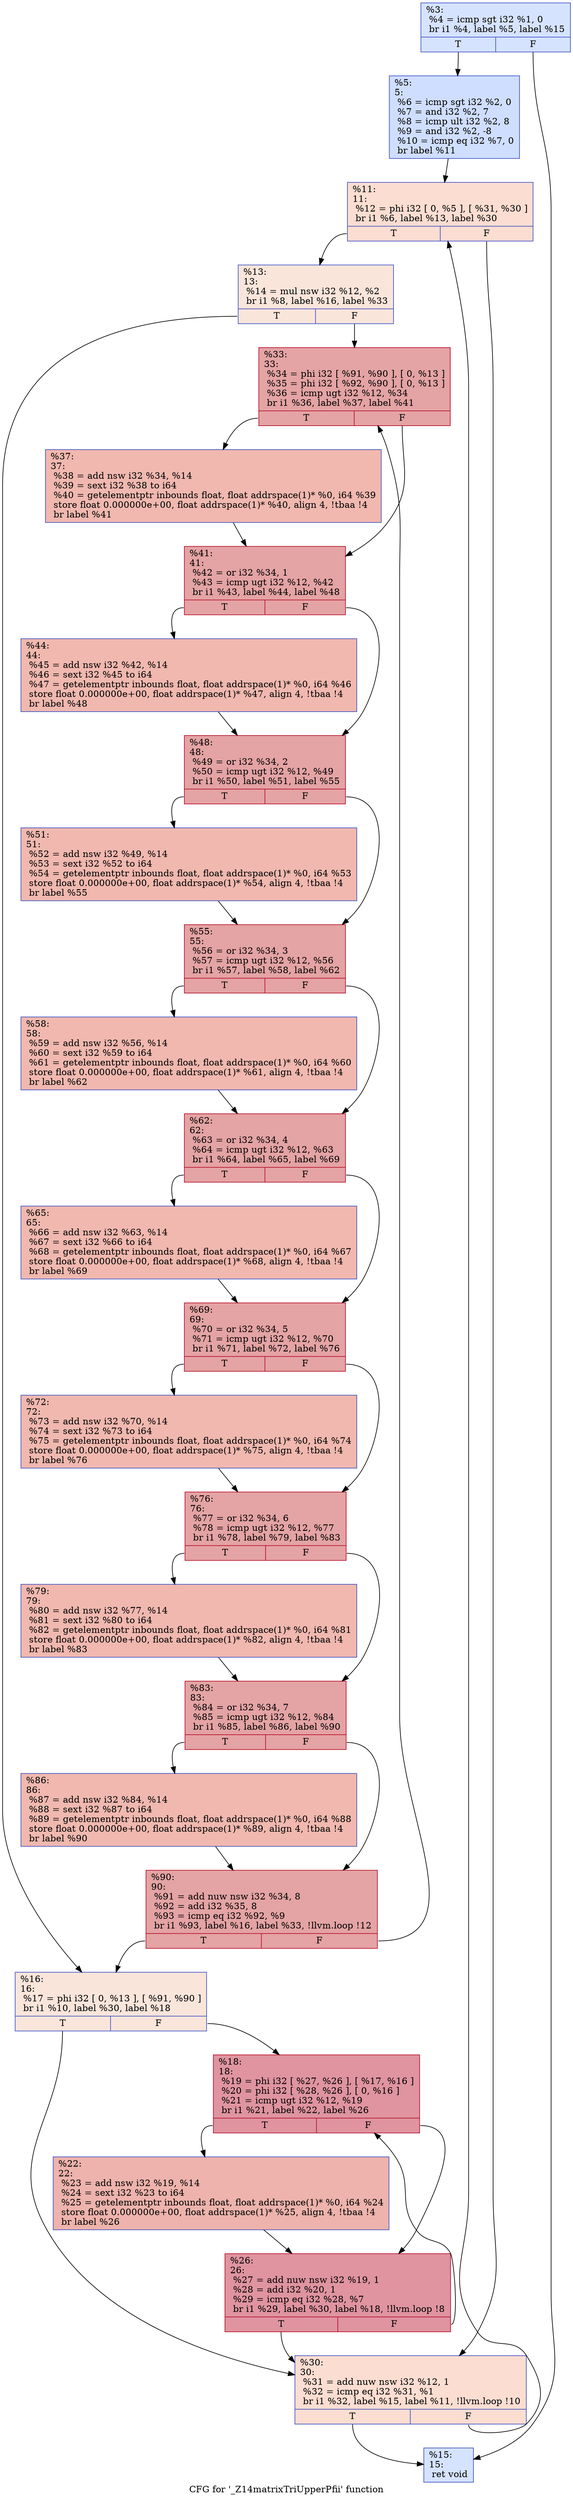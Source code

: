 digraph "CFG for '_Z14matrixTriUpperPfii' function" {
	label="CFG for '_Z14matrixTriUpperPfii' function";

	Node0x4c78f10 [shape=record,color="#3d50c3ff", style=filled, fillcolor="#a1c0ff70",label="{%3:\l  %4 = icmp sgt i32 %1, 0\l  br i1 %4, label %5, label %15\l|{<s0>T|<s1>F}}"];
	Node0x4c78f10:s0 -> Node0x4c79600;
	Node0x4c78f10:s1 -> Node0x4c79690;
	Node0x4c79600 [shape=record,color="#3d50c3ff", style=filled, fillcolor="#93b5fe70",label="{%5:\l5:                                                \l  %6 = icmp sgt i32 %2, 0\l  %7 = and i32 %2, 7\l  %8 = icmp ult i32 %2, 8\l  %9 = and i32 %2, -8\l  %10 = icmp eq i32 %7, 0\l  br label %11\l}"];
	Node0x4c79600 -> Node0x4c79b90;
	Node0x4c79b90 [shape=record,color="#3d50c3ff", style=filled, fillcolor="#f7b39670",label="{%11:\l11:                                               \l  %12 = phi i32 [ 0, %5 ], [ %31, %30 ]\l  br i1 %6, label %13, label %30\l|{<s0>T|<s1>F}}"];
	Node0x4c79b90:s0 -> Node0x4c79d60;
	Node0x4c79b90:s1 -> Node0x4c79c80;
	Node0x4c79d60 [shape=record,color="#3d50c3ff", style=filled, fillcolor="#f4c5ad70",label="{%13:\l13:                                               \l  %14 = mul nsw i32 %12, %2\l  br i1 %8, label %16, label %33\l|{<s0>T|<s1>F}}"];
	Node0x4c79d60:s0 -> Node0x4c79f30;
	Node0x4c79d60:s1 -> Node0x4c79f80;
	Node0x4c79690 [shape=record,color="#3d50c3ff", style=filled, fillcolor="#a1c0ff70",label="{%15:\l15:                                               \l  ret void\l}"];
	Node0x4c79f30 [shape=record,color="#3d50c3ff", style=filled, fillcolor="#f4c5ad70",label="{%16:\l16:                                               \l  %17 = phi i32 [ 0, %13 ], [ %91, %90 ]\l  br i1 %10, label %30, label %18\l|{<s0>T|<s1>F}}"];
	Node0x4c79f30:s0 -> Node0x4c79c80;
	Node0x4c79f30:s1 -> Node0x4c7a2d0;
	Node0x4c7a2d0 [shape=record,color="#b70d28ff", style=filled, fillcolor="#b70d2870",label="{%18:\l18:                                               \l  %19 = phi i32 [ %27, %26 ], [ %17, %16 ]\l  %20 = phi i32 [ %28, %26 ], [ 0, %16 ]\l  %21 = icmp ugt i32 %12, %19\l  br i1 %21, label %22, label %26\l|{<s0>T|<s1>F}}"];
	Node0x4c7a2d0:s0 -> Node0x4c7a730;
	Node0x4c7a2d0:s1 -> Node0x4c7a440;
	Node0x4c7a730 [shape=record,color="#3d50c3ff", style=filled, fillcolor="#d6524470",label="{%22:\l22:                                               \l  %23 = add nsw i32 %19, %14\l  %24 = sext i32 %23 to i64\l  %25 = getelementptr inbounds float, float addrspace(1)* %0, i64 %24\l  store float 0.000000e+00, float addrspace(1)* %25, align 4, !tbaa !4\l  br label %26\l}"];
	Node0x4c7a730 -> Node0x4c7a440;
	Node0x4c7a440 [shape=record,color="#b70d28ff", style=filled, fillcolor="#b70d2870",label="{%26:\l26:                                               \l  %27 = add nuw nsw i32 %19, 1\l  %28 = add i32 %20, 1\l  %29 = icmp eq i32 %28, %7\l  br i1 %29, label %30, label %18, !llvm.loop !8\l|{<s0>T|<s1>F}}"];
	Node0x4c7a440:s0 -> Node0x4c79c80;
	Node0x4c7a440:s1 -> Node0x4c7a2d0;
	Node0x4c79c80 [shape=record,color="#3d50c3ff", style=filled, fillcolor="#f7b39670",label="{%30:\l30:                                               \l  %31 = add nuw nsw i32 %12, 1\l  %32 = icmp eq i32 %31, %1\l  br i1 %32, label %15, label %11, !llvm.loop !10\l|{<s0>T|<s1>F}}"];
	Node0x4c79c80:s0 -> Node0x4c79690;
	Node0x4c79c80:s1 -> Node0x4c79b90;
	Node0x4c79f80 [shape=record,color="#b70d28ff", style=filled, fillcolor="#c32e3170",label="{%33:\l33:                                               \l  %34 = phi i32 [ %91, %90 ], [ 0, %13 ]\l  %35 = phi i32 [ %92, %90 ], [ 0, %13 ]\l  %36 = icmp ugt i32 %12, %34\l  br i1 %36, label %37, label %41\l|{<s0>T|<s1>F}}"];
	Node0x4c79f80:s0 -> Node0x4c7c920;
	Node0x4c79f80:s1 -> Node0x4c7c9b0;
	Node0x4c7c920 [shape=record,color="#3d50c3ff", style=filled, fillcolor="#dc5d4a70",label="{%37:\l37:                                               \l  %38 = add nsw i32 %34, %14\l  %39 = sext i32 %38 to i64\l  %40 = getelementptr inbounds float, float addrspace(1)* %0, i64 %39\l  store float 0.000000e+00, float addrspace(1)* %40, align 4, !tbaa !4\l  br label %41\l}"];
	Node0x4c7c920 -> Node0x4c7c9b0;
	Node0x4c7c9b0 [shape=record,color="#b70d28ff", style=filled, fillcolor="#c32e3170",label="{%41:\l41:                                               \l  %42 = or i32 %34, 1\l  %43 = icmp ugt i32 %12, %42\l  br i1 %43, label %44, label %48\l|{<s0>T|<s1>F}}"];
	Node0x4c7c9b0:s0 -> Node0x4c7d4c0;
	Node0x4c7c9b0:s1 -> Node0x4c7d510;
	Node0x4c7d4c0 [shape=record,color="#3d50c3ff", style=filled, fillcolor="#dc5d4a70",label="{%44:\l44:                                               \l  %45 = add nsw i32 %42, %14\l  %46 = sext i32 %45 to i64\l  %47 = getelementptr inbounds float, float addrspace(1)* %0, i64 %46\l  store float 0.000000e+00, float addrspace(1)* %47, align 4, !tbaa !4\l  br label %48\l}"];
	Node0x4c7d4c0 -> Node0x4c7d510;
	Node0x4c7d510 [shape=record,color="#b70d28ff", style=filled, fillcolor="#c32e3170",label="{%48:\l48:                                               \l  %49 = or i32 %34, 2\l  %50 = icmp ugt i32 %12, %49\l  br i1 %50, label %51, label %55\l|{<s0>T|<s1>F}}"];
	Node0x4c7d510:s0 -> Node0x4c7d9d0;
	Node0x4c7d510:s1 -> Node0x4c7da20;
	Node0x4c7d9d0 [shape=record,color="#3d50c3ff", style=filled, fillcolor="#dc5d4a70",label="{%51:\l51:                                               \l  %52 = add nsw i32 %49, %14\l  %53 = sext i32 %52 to i64\l  %54 = getelementptr inbounds float, float addrspace(1)* %0, i64 %53\l  store float 0.000000e+00, float addrspace(1)* %54, align 4, !tbaa !4\l  br label %55\l}"];
	Node0x4c7d9d0 -> Node0x4c7da20;
	Node0x4c7da20 [shape=record,color="#b70d28ff", style=filled, fillcolor="#c32e3170",label="{%55:\l55:                                               \l  %56 = or i32 %34, 3\l  %57 = icmp ugt i32 %12, %56\l  br i1 %57, label %58, label %62\l|{<s0>T|<s1>F}}"];
	Node0x4c7da20:s0 -> Node0x4c7dee0;
	Node0x4c7da20:s1 -> Node0x4c7df30;
	Node0x4c7dee0 [shape=record,color="#3d50c3ff", style=filled, fillcolor="#dc5d4a70",label="{%58:\l58:                                               \l  %59 = add nsw i32 %56, %14\l  %60 = sext i32 %59 to i64\l  %61 = getelementptr inbounds float, float addrspace(1)* %0, i64 %60\l  store float 0.000000e+00, float addrspace(1)* %61, align 4, !tbaa !4\l  br label %62\l}"];
	Node0x4c7dee0 -> Node0x4c7df30;
	Node0x4c7df30 [shape=record,color="#b70d28ff", style=filled, fillcolor="#c32e3170",label="{%62:\l62:                                               \l  %63 = or i32 %34, 4\l  %64 = icmp ugt i32 %12, %63\l  br i1 %64, label %65, label %69\l|{<s0>T|<s1>F}}"];
	Node0x4c7df30:s0 -> Node0x4c7c4a0;
	Node0x4c7df30:s1 -> Node0x4c7c4f0;
	Node0x4c7c4a0 [shape=record,color="#3d50c3ff", style=filled, fillcolor="#dc5d4a70",label="{%65:\l65:                                               \l  %66 = add nsw i32 %63, %14\l  %67 = sext i32 %66 to i64\l  %68 = getelementptr inbounds float, float addrspace(1)* %0, i64 %67\l  store float 0.000000e+00, float addrspace(1)* %68, align 4, !tbaa !4\l  br label %69\l}"];
	Node0x4c7c4a0 -> Node0x4c7c4f0;
	Node0x4c7c4f0 [shape=record,color="#b70d28ff", style=filled, fillcolor="#c32e3170",label="{%69:\l69:                                               \l  %70 = or i32 %34, 5\l  %71 = icmp ugt i32 %12, %70\l  br i1 %71, label %72, label %76\l|{<s0>T|<s1>F}}"];
	Node0x4c7c4f0:s0 -> Node0x4c7eb60;
	Node0x4c7c4f0:s1 -> Node0x4c7ebb0;
	Node0x4c7eb60 [shape=record,color="#3d50c3ff", style=filled, fillcolor="#dc5d4a70",label="{%72:\l72:                                               \l  %73 = add nsw i32 %70, %14\l  %74 = sext i32 %73 to i64\l  %75 = getelementptr inbounds float, float addrspace(1)* %0, i64 %74\l  store float 0.000000e+00, float addrspace(1)* %75, align 4, !tbaa !4\l  br label %76\l}"];
	Node0x4c7eb60 -> Node0x4c7ebb0;
	Node0x4c7ebb0 [shape=record,color="#b70d28ff", style=filled, fillcolor="#c32e3170",label="{%76:\l76:                                               \l  %77 = or i32 %34, 6\l  %78 = icmp ugt i32 %12, %77\l  br i1 %78, label %79, label %83\l|{<s0>T|<s1>F}}"];
	Node0x4c7ebb0:s0 -> Node0x4c7f0a0;
	Node0x4c7ebb0:s1 -> Node0x4c7f0f0;
	Node0x4c7f0a0 [shape=record,color="#3d50c3ff", style=filled, fillcolor="#dc5d4a70",label="{%79:\l79:                                               \l  %80 = add nsw i32 %77, %14\l  %81 = sext i32 %80 to i64\l  %82 = getelementptr inbounds float, float addrspace(1)* %0, i64 %81\l  store float 0.000000e+00, float addrspace(1)* %82, align 4, !tbaa !4\l  br label %83\l}"];
	Node0x4c7f0a0 -> Node0x4c7f0f0;
	Node0x4c7f0f0 [shape=record,color="#b70d28ff", style=filled, fillcolor="#c32e3170",label="{%83:\l83:                                               \l  %84 = or i32 %34, 7\l  %85 = icmp ugt i32 %12, %84\l  br i1 %85, label %86, label %90\l|{<s0>T|<s1>F}}"];
	Node0x4c7f0f0:s0 -> Node0x4c7f5e0;
	Node0x4c7f0f0:s1 -> Node0x4c799e0;
	Node0x4c7f5e0 [shape=record,color="#3d50c3ff", style=filled, fillcolor="#dc5d4a70",label="{%86:\l86:                                               \l  %87 = add nsw i32 %84, %14\l  %88 = sext i32 %87 to i64\l  %89 = getelementptr inbounds float, float addrspace(1)* %0, i64 %88\l  store float 0.000000e+00, float addrspace(1)* %89, align 4, !tbaa !4\l  br label %90\l}"];
	Node0x4c7f5e0 -> Node0x4c799e0;
	Node0x4c799e0 [shape=record,color="#b70d28ff", style=filled, fillcolor="#c32e3170",label="{%90:\l90:                                               \l  %91 = add nuw nsw i32 %34, 8\l  %92 = add i32 %35, 8\l  %93 = icmp eq i32 %92, %9\l  br i1 %93, label %16, label %33, !llvm.loop !12\l|{<s0>T|<s1>F}}"];
	Node0x4c799e0:s0 -> Node0x4c79f30;
	Node0x4c799e0:s1 -> Node0x4c79f80;
}
